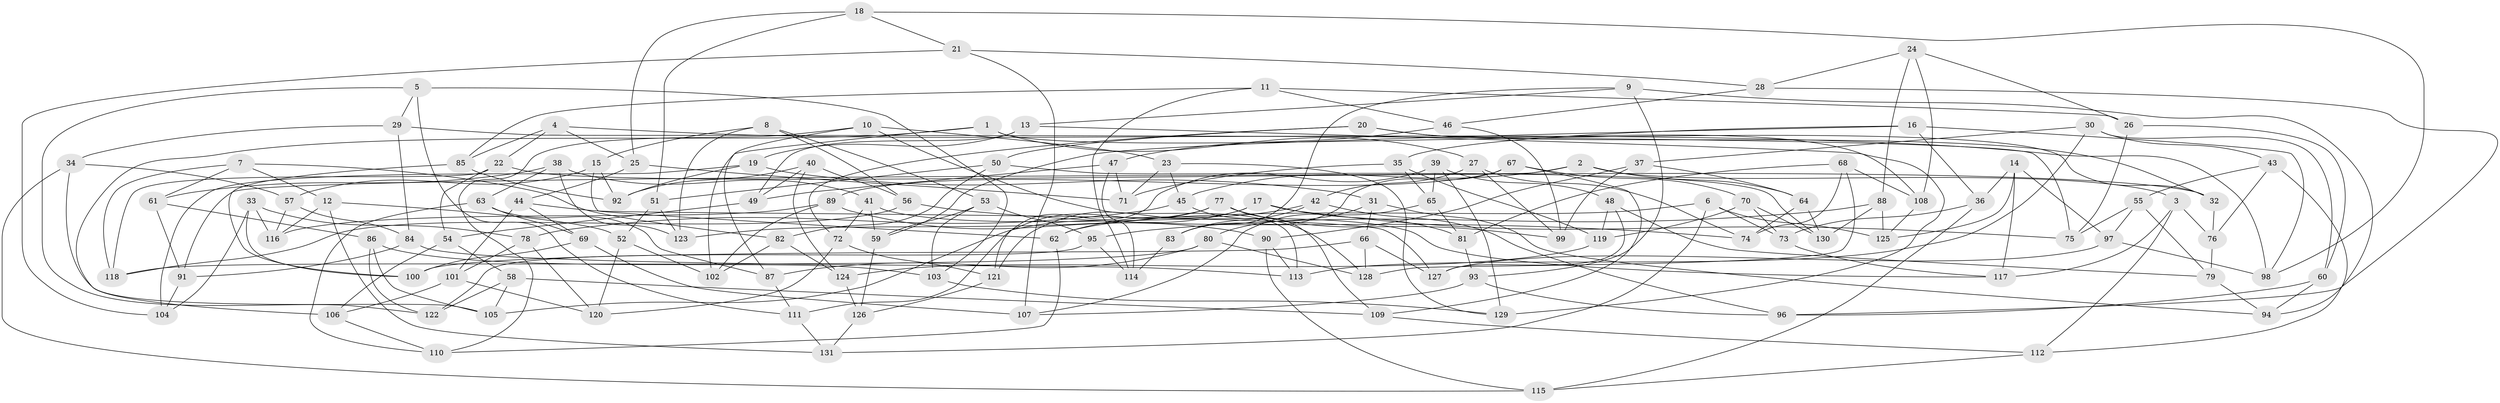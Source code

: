 // Generated by graph-tools (version 1.1) at 2025/37/03/09/25 02:37:55]
// undirected, 131 vertices, 262 edges
graph export_dot {
graph [start="1"]
  node [color=gray90,style=filled];
  1;
  2;
  3;
  4;
  5;
  6;
  7;
  8;
  9;
  10;
  11;
  12;
  13;
  14;
  15;
  16;
  17;
  18;
  19;
  20;
  21;
  22;
  23;
  24;
  25;
  26;
  27;
  28;
  29;
  30;
  31;
  32;
  33;
  34;
  35;
  36;
  37;
  38;
  39;
  40;
  41;
  42;
  43;
  44;
  45;
  46;
  47;
  48;
  49;
  50;
  51;
  52;
  53;
  54;
  55;
  56;
  57;
  58;
  59;
  60;
  61;
  62;
  63;
  64;
  65;
  66;
  67;
  68;
  69;
  70;
  71;
  72;
  73;
  74;
  75;
  76;
  77;
  78;
  79;
  80;
  81;
  82;
  83;
  84;
  85;
  86;
  87;
  88;
  89;
  90;
  91;
  92;
  93;
  94;
  95;
  96;
  97;
  98;
  99;
  100;
  101;
  102;
  103;
  104;
  105;
  106;
  107;
  108;
  109;
  110;
  111;
  112;
  113;
  114;
  115;
  116;
  117;
  118;
  119;
  120;
  121;
  122;
  123;
  124;
  125;
  126;
  127;
  128;
  129;
  130;
  131;
  1 -- 32;
  1 -- 106;
  1 -- 27;
  1 -- 102;
  2 -- 64;
  2 -- 45;
  2 -- 3;
  2 -- 91;
  3 -- 117;
  3 -- 112;
  3 -- 76;
  4 -- 98;
  4 -- 85;
  4 -- 22;
  4 -- 25;
  5 -- 111;
  5 -- 103;
  5 -- 122;
  5 -- 29;
  6 -- 73;
  6 -- 131;
  6 -- 125;
  6 -- 62;
  7 -- 82;
  7 -- 61;
  7 -- 118;
  7 -- 12;
  8 -- 15;
  8 -- 123;
  8 -- 56;
  8 -- 53;
  9 -- 94;
  9 -- 83;
  9 -- 93;
  9 -- 13;
  10 -- 23;
  10 -- 110;
  10 -- 87;
  10 -- 113;
  11 -- 85;
  11 -- 46;
  11 -- 26;
  11 -- 114;
  12 -- 131;
  12 -- 116;
  12 -- 52;
  13 -- 129;
  13 -- 49;
  13 -- 19;
  14 -- 97;
  14 -- 36;
  14 -- 125;
  14 -- 117;
  15 -- 57;
  15 -- 92;
  15 -- 62;
  16 -- 59;
  16 -- 36;
  16 -- 98;
  16 -- 35;
  17 -- 81;
  17 -- 121;
  17 -- 75;
  17 -- 105;
  18 -- 51;
  18 -- 21;
  18 -- 98;
  18 -- 25;
  19 -- 92;
  19 -- 104;
  19 -- 31;
  20 -- 32;
  20 -- 108;
  20 -- 50;
  20 -- 72;
  21 -- 107;
  21 -- 28;
  21 -- 104;
  22 -- 54;
  22 -- 32;
  22 -- 118;
  23 -- 129;
  23 -- 45;
  23 -- 71;
  24 -- 26;
  24 -- 108;
  24 -- 88;
  24 -- 28;
  25 -- 44;
  25 -- 71;
  26 -- 60;
  26 -- 75;
  27 -- 99;
  27 -- 42;
  27 -- 74;
  28 -- 46;
  28 -- 96;
  29 -- 75;
  29 -- 84;
  29 -- 34;
  30 -- 37;
  30 -- 60;
  30 -- 113;
  30 -- 43;
  31 -- 94;
  31 -- 80;
  31 -- 66;
  32 -- 76;
  33 -- 100;
  33 -- 104;
  33 -- 78;
  33 -- 116;
  34 -- 115;
  34 -- 57;
  34 -- 105;
  35 -- 65;
  35 -- 119;
  35 -- 71;
  36 -- 73;
  36 -- 115;
  37 -- 99;
  37 -- 90;
  37 -- 64;
  38 -- 63;
  38 -- 123;
  38 -- 41;
  38 -- 61;
  39 -- 121;
  39 -- 65;
  39 -- 48;
  39 -- 129;
  40 -- 56;
  40 -- 49;
  40 -- 124;
  40 -- 92;
  41 -- 117;
  41 -- 59;
  41 -- 72;
  42 -- 83;
  42 -- 62;
  42 -- 96;
  43 -- 55;
  43 -- 112;
  43 -- 76;
  44 -- 101;
  44 -- 69;
  44 -- 127;
  45 -- 128;
  45 -- 78;
  46 -- 47;
  46 -- 99;
  47 -- 49;
  47 -- 114;
  47 -- 71;
  48 -- 127;
  48 -- 79;
  48 -- 119;
  49 -- 54;
  50 -- 130;
  50 -- 51;
  50 -- 82;
  51 -- 52;
  51 -- 123;
  52 -- 120;
  52 -- 102;
  53 -- 103;
  53 -- 95;
  53 -- 59;
  54 -- 58;
  54 -- 106;
  55 -- 79;
  55 -- 97;
  55 -- 75;
  56 -- 118;
  56 -- 74;
  57 -- 84;
  57 -- 116;
  58 -- 105;
  58 -- 122;
  58 -- 109;
  59 -- 126;
  60 -- 94;
  60 -- 96;
  61 -- 91;
  61 -- 86;
  62 -- 110;
  63 -- 110;
  63 -- 69;
  63 -- 87;
  64 -- 130;
  64 -- 74;
  65 -- 107;
  65 -- 81;
  66 -- 127;
  66 -- 128;
  66 -- 100;
  67 -- 83;
  67 -- 89;
  67 -- 109;
  67 -- 70;
  68 -- 108;
  68 -- 128;
  68 -- 81;
  68 -- 74;
  69 -- 107;
  69 -- 100;
  70 -- 73;
  70 -- 119;
  70 -- 130;
  72 -- 121;
  72 -- 120;
  73 -- 117;
  76 -- 79;
  77 -- 111;
  77 -- 123;
  77 -- 99;
  77 -- 109;
  78 -- 120;
  78 -- 101;
  79 -- 94;
  80 -- 128;
  80 -- 87;
  80 -- 118;
  81 -- 93;
  82 -- 102;
  82 -- 124;
  83 -- 114;
  84 -- 91;
  84 -- 113;
  85 -- 100;
  85 -- 92;
  86 -- 105;
  86 -- 122;
  86 -- 103;
  87 -- 111;
  88 -- 130;
  88 -- 125;
  88 -- 95;
  89 -- 90;
  89 -- 116;
  89 -- 102;
  90 -- 115;
  90 -- 113;
  91 -- 104;
  93 -- 107;
  93 -- 96;
  95 -- 122;
  95 -- 114;
  97 -- 127;
  97 -- 98;
  101 -- 106;
  101 -- 120;
  103 -- 129;
  106 -- 110;
  108 -- 125;
  109 -- 112;
  111 -- 131;
  112 -- 115;
  119 -- 124;
  121 -- 126;
  124 -- 126;
  126 -- 131;
}
